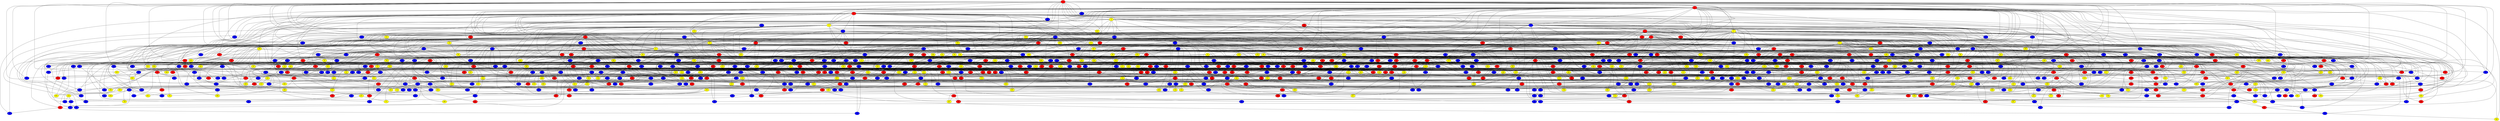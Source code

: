 graph {
0 [style = filled fillcolor = red];
1 [style = filled fillcolor = red];
2 [style = filled fillcolor = red];
3 [style = filled fillcolor = yellow];
4 [style = filled fillcolor = yellow];
5 [style = filled fillcolor = blue];
6 [style = filled fillcolor = yellow];
7 [style = filled fillcolor = red];
8 [style = filled fillcolor = red];
9 [style = filled fillcolor = red];
10 [style = filled fillcolor = yellow];
11 [style = filled fillcolor = yellow];
12 [style = filled fillcolor = yellow];
13 [style = filled fillcolor = red];
14 [style = filled fillcolor = blue];
15 [style = filled fillcolor = blue];
16 [style = filled fillcolor = yellow];
17 [style = filled fillcolor = blue];
18 [style = filled fillcolor = red];
19 [style = filled fillcolor = yellow];
20 [style = filled fillcolor = blue];
21 [style = filled fillcolor = blue];
22 [style = filled fillcolor = red];
23 [style = filled fillcolor = blue];
24 [style = filled fillcolor = red];
25 [style = filled fillcolor = red];
26 [style = filled fillcolor = yellow];
27 [style = filled fillcolor = blue];
28 [style = filled fillcolor = blue];
29 [style = filled fillcolor = blue];
30 [style = filled fillcolor = blue];
31 [style = filled fillcolor = blue];
32 [style = filled fillcolor = red];
33 [style = filled fillcolor = blue];
34 [style = filled fillcolor = blue];
35 [style = filled fillcolor = red];
36 [style = filled fillcolor = red];
37 [style = filled fillcolor = blue];
38 [style = filled fillcolor = blue];
39 [style = filled fillcolor = red];
40 [style = filled fillcolor = yellow];
41 [style = filled fillcolor = blue];
42 [style = filled fillcolor = blue];
43 [style = filled fillcolor = blue];
44 [style = filled fillcolor = blue];
45 [style = filled fillcolor = red];
46 [style = filled fillcolor = red];
47 [style = filled fillcolor = yellow];
48 [style = filled fillcolor = red];
49 [style = filled fillcolor = yellow];
50 [style = filled fillcolor = yellow];
51 [style = filled fillcolor = yellow];
52 [style = filled fillcolor = yellow];
53 [style = filled fillcolor = red];
54 [style = filled fillcolor = yellow];
55 [style = filled fillcolor = red];
56 [style = filled fillcolor = blue];
57 [style = filled fillcolor = blue];
58 [style = filled fillcolor = blue];
59 [style = filled fillcolor = yellow];
60 [style = filled fillcolor = blue];
61 [style = filled fillcolor = yellow];
62 [style = filled fillcolor = yellow];
63 [style = filled fillcolor = yellow];
64 [style = filled fillcolor = blue];
65 [style = filled fillcolor = blue];
66 [style = filled fillcolor = red];
67 [style = filled fillcolor = blue];
68 [style = filled fillcolor = blue];
69 [style = filled fillcolor = yellow];
70 [style = filled fillcolor = yellow];
71 [style = filled fillcolor = blue];
72 [style = filled fillcolor = red];
73 [style = filled fillcolor = blue];
74 [style = filled fillcolor = yellow];
75 [style = filled fillcolor = red];
76 [style = filled fillcolor = yellow];
77 [style = filled fillcolor = blue];
78 [style = filled fillcolor = red];
79 [style = filled fillcolor = blue];
80 [style = filled fillcolor = blue];
81 [style = filled fillcolor = red];
82 [style = filled fillcolor = red];
83 [style = filled fillcolor = red];
84 [style = filled fillcolor = red];
85 [style = filled fillcolor = red];
86 [style = filled fillcolor = red];
87 [style = filled fillcolor = blue];
88 [style = filled fillcolor = yellow];
89 [style = filled fillcolor = blue];
90 [style = filled fillcolor = red];
91 [style = filled fillcolor = yellow];
92 [style = filled fillcolor = red];
93 [style = filled fillcolor = blue];
94 [style = filled fillcolor = blue];
95 [style = filled fillcolor = blue];
96 [style = filled fillcolor = red];
97 [style = filled fillcolor = yellow];
98 [style = filled fillcolor = yellow];
99 [style = filled fillcolor = yellow];
100 [style = filled fillcolor = red];
101 [style = filled fillcolor = blue];
102 [style = filled fillcolor = yellow];
103 [style = filled fillcolor = blue];
104 [style = filled fillcolor = blue];
105 [style = filled fillcolor = blue];
106 [style = filled fillcolor = blue];
107 [style = filled fillcolor = blue];
108 [style = filled fillcolor = red];
109 [style = filled fillcolor = blue];
110 [style = filled fillcolor = blue];
111 [style = filled fillcolor = blue];
112 [style = filled fillcolor = red];
113 [style = filled fillcolor = red];
114 [style = filled fillcolor = red];
115 [style = filled fillcolor = blue];
116 [style = filled fillcolor = red];
117 [style = filled fillcolor = red];
118 [style = filled fillcolor = yellow];
119 [style = filled fillcolor = blue];
120 [style = filled fillcolor = blue];
121 [style = filled fillcolor = blue];
122 [style = filled fillcolor = red];
123 [style = filled fillcolor = blue];
124 [style = filled fillcolor = yellow];
125 [style = filled fillcolor = red];
126 [style = filled fillcolor = yellow];
127 [style = filled fillcolor = blue];
128 [style = filled fillcolor = blue];
129 [style = filled fillcolor = blue];
130 [style = filled fillcolor = yellow];
131 [style = filled fillcolor = red];
132 [style = filled fillcolor = blue];
133 [style = filled fillcolor = yellow];
134 [style = filled fillcolor = blue];
135 [style = filled fillcolor = blue];
136 [style = filled fillcolor = red];
137 [style = filled fillcolor = yellow];
138 [style = filled fillcolor = blue];
139 [style = filled fillcolor = red];
140 [style = filled fillcolor = yellow];
141 [style = filled fillcolor = red];
142 [style = filled fillcolor = blue];
143 [style = filled fillcolor = red];
144 [style = filled fillcolor = yellow];
145 [style = filled fillcolor = yellow];
146 [style = filled fillcolor = red];
147 [style = filled fillcolor = red];
148 [style = filled fillcolor = red];
149 [style = filled fillcolor = red];
150 [style = filled fillcolor = red];
151 [style = filled fillcolor = blue];
152 [style = filled fillcolor = blue];
153 [style = filled fillcolor = red];
154 [style = filled fillcolor = yellow];
155 [style = filled fillcolor = red];
156 [style = filled fillcolor = blue];
157 [style = filled fillcolor = blue];
158 [style = filled fillcolor = yellow];
159 [style = filled fillcolor = yellow];
160 [style = filled fillcolor = blue];
161 [style = filled fillcolor = red];
162 [style = filled fillcolor = red];
163 [style = filled fillcolor = red];
164 [style = filled fillcolor = blue];
165 [style = filled fillcolor = yellow];
166 [style = filled fillcolor = yellow];
167 [style = filled fillcolor = red];
168 [style = filled fillcolor = blue];
169 [style = filled fillcolor = blue];
170 [style = filled fillcolor = blue];
171 [style = filled fillcolor = yellow];
172 [style = filled fillcolor = yellow];
173 [style = filled fillcolor = red];
174 [style = filled fillcolor = yellow];
175 [style = filled fillcolor = yellow];
176 [style = filled fillcolor = red];
177 [style = filled fillcolor = blue];
178 [style = filled fillcolor = blue];
179 [style = filled fillcolor = red];
180 [style = filled fillcolor = blue];
181 [style = filled fillcolor = yellow];
182 [style = filled fillcolor = blue];
183 [style = filled fillcolor = blue];
184 [style = filled fillcolor = blue];
185 [style = filled fillcolor = red];
186 [style = filled fillcolor = yellow];
187 [style = filled fillcolor = red];
188 [style = filled fillcolor = blue];
189 [style = filled fillcolor = red];
190 [style = filled fillcolor = red];
191 [style = filled fillcolor = yellow];
192 [style = filled fillcolor = blue];
193 [style = filled fillcolor = red];
194 [style = filled fillcolor = blue];
195 [style = filled fillcolor = yellow];
196 [style = filled fillcolor = blue];
197 [style = filled fillcolor = yellow];
198 [style = filled fillcolor = red];
199 [style = filled fillcolor = yellow];
200 [style = filled fillcolor = red];
201 [style = filled fillcolor = blue];
202 [style = filled fillcolor = yellow];
203 [style = filled fillcolor = blue];
204 [style = filled fillcolor = blue];
205 [style = filled fillcolor = red];
206 [style = filled fillcolor = red];
207 [style = filled fillcolor = blue];
208 [style = filled fillcolor = red];
209 [style = filled fillcolor = blue];
210 [style = filled fillcolor = yellow];
211 [style = filled fillcolor = red];
212 [style = filled fillcolor = red];
213 [style = filled fillcolor = blue];
214 [style = filled fillcolor = blue];
215 [style = filled fillcolor = blue];
216 [style = filled fillcolor = red];
217 [style = filled fillcolor = blue];
218 [style = filled fillcolor = blue];
219 [style = filled fillcolor = blue];
220 [style = filled fillcolor = red];
221 [style = filled fillcolor = yellow];
222 [style = filled fillcolor = blue];
223 [style = filled fillcolor = yellow];
224 [style = filled fillcolor = red];
225 [style = filled fillcolor = blue];
226 [style = filled fillcolor = red];
227 [style = filled fillcolor = blue];
228 [style = filled fillcolor = yellow];
229 [style = filled fillcolor = blue];
230 [style = filled fillcolor = red];
231 [style = filled fillcolor = red];
232 [style = filled fillcolor = yellow];
233 [style = filled fillcolor = blue];
234 [style = filled fillcolor = yellow];
235 [style = filled fillcolor = red];
236 [style = filled fillcolor = blue];
237 [style = filled fillcolor = blue];
238 [style = filled fillcolor = yellow];
239 [style = filled fillcolor = blue];
240 [style = filled fillcolor = blue];
241 [style = filled fillcolor = yellow];
242 [style = filled fillcolor = blue];
243 [style = filled fillcolor = blue];
244 [style = filled fillcolor = red];
245 [style = filled fillcolor = blue];
246 [style = filled fillcolor = yellow];
247 [style = filled fillcolor = yellow];
248 [style = filled fillcolor = blue];
249 [style = filled fillcolor = blue];
250 [style = filled fillcolor = red];
251 [style = filled fillcolor = red];
252 [style = filled fillcolor = yellow];
253 [style = filled fillcolor = yellow];
254 [style = filled fillcolor = blue];
255 [style = filled fillcolor = red];
256 [style = filled fillcolor = red];
257 [style = filled fillcolor = blue];
258 [style = filled fillcolor = blue];
259 [style = filled fillcolor = yellow];
260 [style = filled fillcolor = red];
261 [style = filled fillcolor = red];
262 [style = filled fillcolor = yellow];
263 [style = filled fillcolor = yellow];
264 [style = filled fillcolor = red];
265 [style = filled fillcolor = yellow];
266 [style = filled fillcolor = yellow];
267 [style = filled fillcolor = red];
268 [style = filled fillcolor = red];
269 [style = filled fillcolor = blue];
270 [style = filled fillcolor = red];
271 [style = filled fillcolor = yellow];
272 [style = filled fillcolor = blue];
273 [style = filled fillcolor = yellow];
274 [style = filled fillcolor = red];
275 [style = filled fillcolor = yellow];
276 [style = filled fillcolor = red];
277 [style = filled fillcolor = red];
278 [style = filled fillcolor = red];
279 [style = filled fillcolor = red];
280 [style = filled fillcolor = red];
281 [style = filled fillcolor = yellow];
282 [style = filled fillcolor = blue];
283 [style = filled fillcolor = red];
284 [style = filled fillcolor = yellow];
285 [style = filled fillcolor = blue];
286 [style = filled fillcolor = blue];
287 [style = filled fillcolor = yellow];
288 [style = filled fillcolor = blue];
289 [style = filled fillcolor = blue];
290 [style = filled fillcolor = yellow];
291 [style = filled fillcolor = blue];
292 [style = filled fillcolor = yellow];
293 [style = filled fillcolor = blue];
294 [style = filled fillcolor = blue];
295 [style = filled fillcolor = blue];
296 [style = filled fillcolor = blue];
297 [style = filled fillcolor = yellow];
298 [style = filled fillcolor = red];
299 [style = filled fillcolor = blue];
300 [style = filled fillcolor = yellow];
301 [style = filled fillcolor = blue];
302 [style = filled fillcolor = red];
303 [style = filled fillcolor = red];
304 [style = filled fillcolor = blue];
305 [style = filled fillcolor = yellow];
306 [style = filled fillcolor = yellow];
307 [style = filled fillcolor = red];
308 [style = filled fillcolor = red];
309 [style = filled fillcolor = yellow];
310 [style = filled fillcolor = blue];
311 [style = filled fillcolor = red];
312 [style = filled fillcolor = blue];
313 [style = filled fillcolor = blue];
314 [style = filled fillcolor = blue];
315 [style = filled fillcolor = yellow];
316 [style = filled fillcolor = blue];
317 [style = filled fillcolor = red];
318 [style = filled fillcolor = blue];
319 [style = filled fillcolor = red];
320 [style = filled fillcolor = blue];
321 [style = filled fillcolor = blue];
322 [style = filled fillcolor = blue];
323 [style = filled fillcolor = blue];
324 [style = filled fillcolor = blue];
325 [style = filled fillcolor = yellow];
326 [style = filled fillcolor = red];
327 [style = filled fillcolor = yellow];
328 [style = filled fillcolor = blue];
329 [style = filled fillcolor = blue];
330 [style = filled fillcolor = blue];
331 [style = filled fillcolor = blue];
332 [style = filled fillcolor = blue];
333 [style = filled fillcolor = blue];
334 [style = filled fillcolor = yellow];
335 [style = filled fillcolor = yellow];
336 [style = filled fillcolor = blue];
337 [style = filled fillcolor = yellow];
338 [style = filled fillcolor = blue];
339 [style = filled fillcolor = red];
340 [style = filled fillcolor = blue];
341 [style = filled fillcolor = red];
342 [style = filled fillcolor = blue];
343 [style = filled fillcolor = red];
344 [style = filled fillcolor = yellow];
345 [style = filled fillcolor = blue];
346 [style = filled fillcolor = blue];
347 [style = filled fillcolor = yellow];
348 [style = filled fillcolor = red];
349 [style = filled fillcolor = yellow];
350 [style = filled fillcolor = yellow];
351 [style = filled fillcolor = blue];
352 [style = filled fillcolor = red];
353 [style = filled fillcolor = red];
354 [style = filled fillcolor = blue];
355 [style = filled fillcolor = red];
356 [style = filled fillcolor = blue];
357 [style = filled fillcolor = yellow];
358 [style = filled fillcolor = red];
359 [style = filled fillcolor = red];
360 [style = filled fillcolor = yellow];
361 [style = filled fillcolor = blue];
362 [style = filled fillcolor = blue];
363 [style = filled fillcolor = yellow];
364 [style = filled fillcolor = blue];
365 [style = filled fillcolor = red];
366 [style = filled fillcolor = red];
367 [style = filled fillcolor = yellow];
368 [style = filled fillcolor = blue];
369 [style = filled fillcolor = yellow];
370 [style = filled fillcolor = blue];
371 [style = filled fillcolor = red];
372 [style = filled fillcolor = blue];
373 [style = filled fillcolor = blue];
374 [style = filled fillcolor = yellow];
375 [style = filled fillcolor = yellow];
376 [style = filled fillcolor = yellow];
377 [style = filled fillcolor = blue];
378 [style = filled fillcolor = blue];
379 [style = filled fillcolor = red];
380 [style = filled fillcolor = blue];
381 [style = filled fillcolor = red];
382 [style = filled fillcolor = blue];
383 [style = filled fillcolor = red];
384 [style = filled fillcolor = yellow];
385 [style = filled fillcolor = yellow];
386 [style = filled fillcolor = blue];
387 [style = filled fillcolor = yellow];
388 [style = filled fillcolor = red];
389 [style = filled fillcolor = red];
390 [style = filled fillcolor = blue];
391 [style = filled fillcolor = yellow];
392 [style = filled fillcolor = blue];
393 [style = filled fillcolor = red];
394 [style = filled fillcolor = red];
395 [style = filled fillcolor = red];
396 [style = filled fillcolor = yellow];
397 [style = filled fillcolor = yellow];
398 [style = filled fillcolor = red];
399 [style = filled fillcolor = blue];
400 [style = filled fillcolor = red];
401 [style = filled fillcolor = yellow];
402 [style = filled fillcolor = yellow];
403 [style = filled fillcolor = red];
404 [style = filled fillcolor = yellow];
405 [style = filled fillcolor = red];
406 [style = filled fillcolor = blue];
407 [style = filled fillcolor = red];
408 [style = filled fillcolor = blue];
409 [style = filled fillcolor = blue];
410 [style = filled fillcolor = yellow];
411 [style = filled fillcolor = blue];
412 [style = filled fillcolor = blue];
413 [style = filled fillcolor = red];
414 [style = filled fillcolor = yellow];
415 [style = filled fillcolor = blue];
416 [style = filled fillcolor = yellow];
417 [style = filled fillcolor = blue];
418 [style = filled fillcolor = blue];
419 [style = filled fillcolor = red];
420 [style = filled fillcolor = blue];
421 [style = filled fillcolor = blue];
422 [style = filled fillcolor = blue];
423 [style = filled fillcolor = blue];
424 [style = filled fillcolor = blue];
425 [style = filled fillcolor = blue];
426 [style = filled fillcolor = blue];
427 [style = filled fillcolor = blue];
428 [style = filled fillcolor = blue];
429 [style = filled fillcolor = blue];
430 [style = filled fillcolor = red];
431 [style = filled fillcolor = red];
432 [style = filled fillcolor = blue];
433 [style = filled fillcolor = yellow];
434 [style = filled fillcolor = blue];
435 [style = filled fillcolor = red];
436 [style = filled fillcolor = yellow];
437 [style = filled fillcolor = yellow];
438 [style = filled fillcolor = red];
439 [style = filled fillcolor = blue];
440 [style = filled fillcolor = red];
441 [style = filled fillcolor = yellow];
442 [style = filled fillcolor = yellow];
443 [style = filled fillcolor = blue];
444 [style = filled fillcolor = blue];
445 [style = filled fillcolor = yellow];
446 [style = filled fillcolor = blue];
447 [style = filled fillcolor = yellow];
448 [style = filled fillcolor = blue];
449 [style = filled fillcolor = blue];
450 [style = filled fillcolor = blue];
451 [style = filled fillcolor = red];
452 [style = filled fillcolor = red];
453 [style = filled fillcolor = yellow];
454 [style = filled fillcolor = blue];
455 [style = filled fillcolor = yellow];
456 [style = filled fillcolor = red];
457 [style = filled fillcolor = red];
458 [style = filled fillcolor = red];
459 [style = filled fillcolor = yellow];
460 [style = filled fillcolor = yellow];
461 [style = filled fillcolor = red];
462 [style = filled fillcolor = blue];
463 [style = filled fillcolor = blue];
464 [style = filled fillcolor = red];
465 [style = filled fillcolor = yellow];
466 [style = filled fillcolor = blue];
467 [style = filled fillcolor = yellow];
468 [style = filled fillcolor = blue];
469 [style = filled fillcolor = blue];
470 [style = filled fillcolor = blue];
471 [style = filled fillcolor = blue];
472 [style = filled fillcolor = blue];
473 [style = filled fillcolor = blue];
474 [style = filled fillcolor = blue];
475 [style = filled fillcolor = red];
476 [style = filled fillcolor = yellow];
477 [style = filled fillcolor = yellow];
478 [style = filled fillcolor = red];
479 [style = filled fillcolor = red];
480 [style = filled fillcolor = yellow];
481 [style = filled fillcolor = blue];
482 [style = filled fillcolor = red];
483 [style = filled fillcolor = blue];
484 [style = filled fillcolor = blue];
485 [style = filled fillcolor = blue];
486 [style = filled fillcolor = red];
487 [style = filled fillcolor = blue];
488 [style = filled fillcolor = red];
489 [style = filled fillcolor = yellow];
490 [style = filled fillcolor = blue];
491 [style = filled fillcolor = red];
492 [style = filled fillcolor = blue];
493 [style = filled fillcolor = red];
494 [style = filled fillcolor = blue];
495 [style = filled fillcolor = red];
496 [style = filled fillcolor = blue];
497 [style = filled fillcolor = red];
498 [style = filled fillcolor = blue];
499 [style = filled fillcolor = yellow];
500 [style = filled fillcolor = red];
501 [style = filled fillcolor = blue];
502 [style = filled fillcolor = red];
503 [style = filled fillcolor = yellow];
504 [style = filled fillcolor = blue];
505 [style = filled fillcolor = yellow];
506 [style = filled fillcolor = blue];
507 [style = filled fillcolor = blue];
508 [style = filled fillcolor = blue];
509 [style = filled fillcolor = blue];
510 [style = filled fillcolor = yellow];
511 [style = filled fillcolor = blue];
512 [style = filled fillcolor = yellow];
513 [style = filled fillcolor = blue];
514 [style = filled fillcolor = yellow];
515 [style = filled fillcolor = blue];
516 [style = filled fillcolor = blue];
517 [style = filled fillcolor = blue];
518 [style = filled fillcolor = blue];
519 [style = filled fillcolor = blue];
520 [style = filled fillcolor = blue];
521 [style = filled fillcolor = yellow];
522 [style = filled fillcolor = yellow];
523 [style = filled fillcolor = blue];
524 [style = filled fillcolor = blue];
525 [style = filled fillcolor = yellow];
526 [style = filled fillcolor = blue];
527 [style = filled fillcolor = blue];
528 [style = filled fillcolor = yellow];
529 [style = filled fillcolor = blue];
530 [style = filled fillcolor = blue];
531 [style = filled fillcolor = blue];
532 [style = filled fillcolor = blue];
533 [style = filled fillcolor = red];
534 [style = filled fillcolor = blue];
535 [style = filled fillcolor = blue];
536 [style = filled fillcolor = yellow];
537 [style = filled fillcolor = yellow];
538 [style = filled fillcolor = red];
539 [style = filled fillcolor = blue];
540 [style = filled fillcolor = yellow];
541 [style = filled fillcolor = blue];
542 [style = filled fillcolor = blue];
543 [style = filled fillcolor = red];
544 [style = filled fillcolor = blue];
545 [style = filled fillcolor = yellow];
546 [style = filled fillcolor = blue];
547 [style = filled fillcolor = yellow];
548 [style = filled fillcolor = red];
549 [style = filled fillcolor = yellow];
550 [style = filled fillcolor = yellow];
551 [style = filled fillcolor = yellow];
552 [style = filled fillcolor = yellow];
553 [style = filled fillcolor = blue];
554 [style = filled fillcolor = blue];
555 [style = filled fillcolor = blue];
556 [style = filled fillcolor = yellow];
557 [style = filled fillcolor = yellow];
558 [style = filled fillcolor = blue];
559 [style = filled fillcolor = blue];
560 [style = filled fillcolor = yellow];
561 [style = filled fillcolor = red];
562 [style = filled fillcolor = blue];
563 [style = filled fillcolor = blue];
564 [style = filled fillcolor = blue];
565 [style = filled fillcolor = blue];
566 [style = filled fillcolor = yellow];
567 [style = filled fillcolor = yellow];
568 [style = filled fillcolor = blue];
569 [style = filled fillcolor = yellow];
570 [style = filled fillcolor = red];
571 [style = filled fillcolor = red];
572 [style = filled fillcolor = yellow];
573 [style = filled fillcolor = yellow];
574 [style = filled fillcolor = blue];
575 [style = filled fillcolor = red];
576 [style = filled fillcolor = yellow];
577 [style = filled fillcolor = blue];
578 [style = filled fillcolor = blue];
579 [style = filled fillcolor = red];
580 [style = filled fillcolor = red];
581 [style = filled fillcolor = yellow];
582 [style = filled fillcolor = yellow];
583 [style = filled fillcolor = red];
584 [style = filled fillcolor = red];
585 [style = filled fillcolor = blue];
586 [style = filled fillcolor = yellow];
587 [style = filled fillcolor = blue];
588 [style = filled fillcolor = yellow];
589 [style = filled fillcolor = yellow];
590 [style = filled fillcolor = blue];
591 [style = filled fillcolor = blue];
592 [style = filled fillcolor = blue];
593 [style = filled fillcolor = blue];
594 [style = filled fillcolor = red];
595 [style = filled fillcolor = blue];
596 [style = filled fillcolor = red];
597 [style = filled fillcolor = blue];
598 [style = filled fillcolor = blue];
599 [style = filled fillcolor = red];
600 [style = filled fillcolor = blue];
601 [style = filled fillcolor = blue];
602 [style = filled fillcolor = yellow];
603 [style = filled fillcolor = blue];
604 [style = filled fillcolor = red];
605 [style = filled fillcolor = blue];
606 [style = filled fillcolor = yellow];
607 [style = filled fillcolor = blue];
608 [style = filled fillcolor = blue];
609 [style = filled fillcolor = blue];
610 [style = filled fillcolor = yellow];
611 [style = filled fillcolor = yellow];
612 [style = filled fillcolor = blue];
613 [style = filled fillcolor = yellow];
614 [style = filled fillcolor = blue];
615 [style = filled fillcolor = blue];
616 [style = filled fillcolor = red];
617 [style = filled fillcolor = blue];
618 [style = filled fillcolor = blue];
619 [style = filled fillcolor = blue];
620 [style = filled fillcolor = blue];
621 [style = filled fillcolor = blue];
622 [style = filled fillcolor = blue];
623 [style = filled fillcolor = red];
624 [style = filled fillcolor = yellow];
625 [style = filled fillcolor = blue];
626 [style = filled fillcolor = yellow];
627 [style = filled fillcolor = blue];
628 [style = filled fillcolor = red];
629 [style = filled fillcolor = red];
630 [style = filled fillcolor = blue];
631 [style = filled fillcolor = yellow];
632 [style = filled fillcolor = red];
633 [style = filled fillcolor = red];
634 [style = filled fillcolor = red];
635 [style = filled fillcolor = blue];
636 [style = filled fillcolor = blue];
637 [style = filled fillcolor = blue];
638 [style = filled fillcolor = red];
639 [style = filled fillcolor = blue];
640 [style = filled fillcolor = red];
641 [style = filled fillcolor = blue];
642 [style = filled fillcolor = blue];
643 [style = filled fillcolor = red];
644 [style = filled fillcolor = yellow];
645 [style = filled fillcolor = blue];
646 [style = filled fillcolor = yellow];
647 [style = filled fillcolor = yellow];
648 [style = filled fillcolor = blue];
649 [style = filled fillcolor = yellow];
650 [style = filled fillcolor = blue];
651 [style = filled fillcolor = blue];
652 [style = filled fillcolor = blue];
653 [style = filled fillcolor = red];
654 [style = filled fillcolor = blue];
655 [style = filled fillcolor = blue];
656 [style = filled fillcolor = blue];
657 [style = filled fillcolor = yellow];
658 [style = filled fillcolor = red];
659 [style = filled fillcolor = blue];
660 [style = filled fillcolor = yellow];
661 [style = filled fillcolor = blue];
662 [style = filled fillcolor = blue];
663 [style = filled fillcolor = red];
664 [style = filled fillcolor = yellow];
665 [style = filled fillcolor = red];
666 [style = filled fillcolor = yellow];
667 [style = filled fillcolor = blue];
668 [style = filled fillcolor = red];
669 [style = filled fillcolor = yellow];
670 [style = filled fillcolor = blue];
671 [style = filled fillcolor = yellow];
672 [style = filled fillcolor = red];
673 [style = filled fillcolor = red];
674 [style = filled fillcolor = blue];
675 [style = filled fillcolor = yellow];
676 [style = filled fillcolor = red];
677 [style = filled fillcolor = blue];
678 [style = filled fillcolor = yellow];
679 [style = filled fillcolor = red];
680 [style = filled fillcolor = blue];
681 [style = filled fillcolor = red];
682 [style = filled fillcolor = blue];
683 [style = filled fillcolor = yellow];
684 [style = filled fillcolor = red];
685 [style = filled fillcolor = red];
686 [style = filled fillcolor = yellow];
687 [style = filled fillcolor = blue];
688 [style = filled fillcolor = yellow];
689 [style = filled fillcolor = red];
690 [style = filled fillcolor = blue];
691 [style = filled fillcolor = blue];
692 [style = filled fillcolor = yellow];
693 [style = filled fillcolor = blue];
694 [style = filled fillcolor = red];
695 [style = filled fillcolor = yellow];
696 [style = filled fillcolor = blue];
697 [style = filled fillcolor = red];
698 [style = filled fillcolor = blue];
699 [style = filled fillcolor = blue];
700 [style = filled fillcolor = yellow];
701 [style = filled fillcolor = red];
702 [style = filled fillcolor = blue];
703 [style = filled fillcolor = blue];
704 [style = filled fillcolor = blue];
705 [style = filled fillcolor = blue];
706 [style = filled fillcolor = yellow];
707 [style = filled fillcolor = blue];
708 [style = filled fillcolor = yellow];
709 [style = filled fillcolor = blue];
710 [style = filled fillcolor = yellow];
711 [style = filled fillcolor = blue];
712 [style = filled fillcolor = blue];
713 [style = filled fillcolor = red];
714 [style = filled fillcolor = yellow];
715 [style = filled fillcolor = blue];
716 [style = filled fillcolor = red];
717 [style = filled fillcolor = yellow];
718 [style = filled fillcolor = red];
719 [style = filled fillcolor = red];
720 [style = filled fillcolor = yellow];
721 [style = filled fillcolor = red];
722 [style = filled fillcolor = blue];
723 [style = filled fillcolor = red];
724 [style = filled fillcolor = yellow];
725 [style = filled fillcolor = blue];
726 [style = filled fillcolor = red];
727 [style = filled fillcolor = red];
728 [style = filled fillcolor = red];
729 [style = filled fillcolor = yellow];
730 [style = filled fillcolor = yellow];
731 [style = filled fillcolor = red];
732 [style = filled fillcolor = blue];
733 [style = filled fillcolor = blue];
734 [style = filled fillcolor = blue];
735 [style = filled fillcolor = blue];
736 [style = filled fillcolor = yellow];
737 [style = filled fillcolor = red];
738 [style = filled fillcolor = yellow];
739 [style = filled fillcolor = yellow];
740 [style = filled fillcolor = blue];
741 [style = filled fillcolor = blue];
742 [style = filled fillcolor = red];
743 [style = filled fillcolor = red];
744 [style = filled fillcolor = blue];
745 [style = filled fillcolor = yellow];
746 [style = filled fillcolor = red];
747 [style = filled fillcolor = red];
748 [style = filled fillcolor = yellow];
749 [style = filled fillcolor = red];
750 [style = filled fillcolor = blue];
751 [style = filled fillcolor = red];
752 [style = filled fillcolor = blue];
753 [style = filled fillcolor = yellow];
754 [style = filled fillcolor = blue];
755 [style = filled fillcolor = red];
756 [style = filled fillcolor = blue];
757 [style = filled fillcolor = yellow];
758 [style = filled fillcolor = red];
759 [style = filled fillcolor = blue];
760 [style = filled fillcolor = red];
761 [style = filled fillcolor = red];
762 [style = filled fillcolor = blue];
763 [style = filled fillcolor = yellow];
764 [style = filled fillcolor = blue];
765 [style = filled fillcolor = blue];
766 [style = filled fillcolor = red];
767 [style = filled fillcolor = blue];
768 [style = filled fillcolor = yellow];
769 [style = filled fillcolor = blue];
770 [style = filled fillcolor = blue];
771 [style = filled fillcolor = yellow];
772 [style = filled fillcolor = blue];
773 [style = filled fillcolor = blue];
774 [style = filled fillcolor = blue];
775 [style = filled fillcolor = blue];
776 [style = filled fillcolor = blue];
777 [style = filled fillcolor = yellow];
778 [style = filled fillcolor = yellow];
779 [style = filled fillcolor = blue];
780 [style = filled fillcolor = blue];
781 [style = filled fillcolor = blue];
782 [style = filled fillcolor = red];
783 [style = filled fillcolor = blue];
784 [style = filled fillcolor = blue];
785 [style = filled fillcolor = yellow];
786 [style = filled fillcolor = blue];
787 [style = filled fillcolor = blue];
788 [style = filled fillcolor = yellow];
789 [style = filled fillcolor = red];
790 [style = filled fillcolor = blue];
791 [style = filled fillcolor = yellow];
792 [style = filled fillcolor = red];
793 [style = filled fillcolor = blue];
794 [style = filled fillcolor = yellow];
795 [style = filled fillcolor = blue];
796 [style = filled fillcolor = blue];
797 [style = filled fillcolor = blue];
798 [style = filled fillcolor = red];
799 [style = filled fillcolor = blue];
800 [style = filled fillcolor = red];
801 [style = filled fillcolor = yellow];
802 [style = filled fillcolor = blue];
803 [style = filled fillcolor = blue];
804 [style = filled fillcolor = yellow];
805 [style = filled fillcolor = blue];
806 [style = filled fillcolor = red];
807 [style = filled fillcolor = yellow];
808 [style = filled fillcolor = yellow];
809 [style = filled fillcolor = yellow];
810 [style = filled fillcolor = yellow];
811 [style = filled fillcolor = yellow];
812 [style = filled fillcolor = blue];
813 [style = filled fillcolor = red];
814 [style = filled fillcolor = blue];
815 [style = filled fillcolor = yellow];
816 [style = filled fillcolor = red];
817 [style = filled fillcolor = blue];
818 [style = filled fillcolor = red];
819 [style = filled fillcolor = yellow];
820 [style = filled fillcolor = yellow];
821 [style = filled fillcolor = red];
822 [style = filled fillcolor = red];
823 [style = filled fillcolor = blue];
824 [style = filled fillcolor = red];
825 [style = filled fillcolor = yellow];
826 [style = filled fillcolor = yellow];
827 [style = filled fillcolor = red];
828 [style = filled fillcolor = yellow];
829 [style = filled fillcolor = yellow];
830 [style = filled fillcolor = red];
831 [style = filled fillcolor = red];
832 [style = filled fillcolor = red];
833 [style = filled fillcolor = blue];
834 [style = filled fillcolor = red];
835 [style = filled fillcolor = blue];
836 [style = filled fillcolor = blue];
837 [style = filled fillcolor = blue];
838 [style = filled fillcolor = blue];
839 [style = filled fillcolor = yellow];
840 [style = filled fillcolor = red];
841 [style = filled fillcolor = yellow];
842 [style = filled fillcolor = yellow];
843 [style = filled fillcolor = yellow];
844 [style = filled fillcolor = red];
845 [style = filled fillcolor = blue];
846 [style = filled fillcolor = yellow];
847 [style = filled fillcolor = red];
0 -- 7;
0 -- 8;
0 -- 11;
0 -- 13;
0 -- 18;
0 -- 19;
0 -- 20;
0 -- 21;
0 -- 30;
0 -- 34;
0 -- 47;
0 -- 71;
0 -- 102;
0 -- 121;
0 -- 164;
0 -- 166;
0 -- 168;
0 -- 173;
0 -- 201;
0 -- 216;
0 -- 231;
0 -- 237;
0 -- 239;
0 -- 268;
0 -- 276;
0 -- 285;
0 -- 308;
0 -- 314;
0 -- 336;
0 -- 341;
0 -- 342;
0 -- 458;
0 -- 4;
0 -- 3;
0 -- 2;
0 -- 1;
0 -- 480;
0 -- 492;
0 -- 498;
0 -- 519;
0 -- 675;
0 -- 680;
1 -- 2;
1 -- 3;
1 -- 4;
1 -- 5;
1 -- 6;
1 -- 7;
1 -- 11;
1 -- 12;
1 -- 13;
1 -- 15;
1 -- 17;
1 -- 22;
1 -- 23;
1 -- 24;
1 -- 27;
1 -- 28;
1 -- 30;
1 -- 36;
1 -- 66;
1 -- 68;
1 -- 82;
1 -- 98;
1 -- 103;
1 -- 105;
1 -- 119;
1 -- 127;
1 -- 128;
1 -- 137;
1 -- 144;
1 -- 147;
1 -- 156;
1 -- 187;
1 -- 190;
1 -- 206;
1 -- 221;
1 -- 247;
1 -- 254;
1 -- 256;
1 -- 272;
1 -- 273;
1 -- 285;
1 -- 289;
1 -- 300;
1 -- 311;
1 -- 320;
1 -- 331;
1 -- 342;
1 -- 364;
1 -- 413;
1 -- 440;
1 -- 457;
1 -- 466;
1 -- 522;
1 -- 556;
1 -- 603;
1 -- 746;
1 -- 826;
1 -- 846;
2 -- 3;
2 -- 4;
2 -- 5;
2 -- 8;
2 -- 9;
2 -- 10;
2 -- 12;
2 -- 14;
2 -- 15;
2 -- 25;
2 -- 26;
2 -- 35;
2 -- 37;
2 -- 48;
2 -- 54;
2 -- 70;
2 -- 71;
2 -- 73;
2 -- 82;
2 -- 90;
2 -- 99;
2 -- 109;
2 -- 134;
2 -- 149;
2 -- 150;
2 -- 173;
2 -- 189;
2 -- 190;
2 -- 200;
2 -- 226;
2 -- 266;
2 -- 290;
2 -- 299;
2 -- 356;
2 -- 403;
2 -- 428;
2 -- 431;
2 -- 471;
2 -- 492;
2 -- 501;
2 -- 553;
2 -- 578;
2 -- 588;
2 -- 616;
2 -- 664;
2 -- 709;
2 -- 810;
3 -- 6;
3 -- 9;
3 -- 11;
3 -- 14;
3 -- 21;
3 -- 28;
3 -- 31;
3 -- 37;
3 -- 38;
3 -- 39;
3 -- 46;
3 -- 51;
3 -- 83;
3 -- 89;
3 -- 93;
3 -- 111;
3 -- 125;
3 -- 140;
3 -- 145;
3 -- 169;
3 -- 182;
3 -- 190;
3 -- 191;
3 -- 192;
3 -- 215;
3 -- 221;
3 -- 262;
3 -- 264;
3 -- 275;
3 -- 294;
3 -- 328;
3 -- 368;
3 -- 391;
3 -- 414;
3 -- 442;
3 -- 456;
3 -- 522;
3 -- 531;
3 -- 592;
3 -- 600;
3 -- 606;
3 -- 624;
3 -- 628;
3 -- 702;
3 -- 760;
4 -- 5;
4 -- 21;
4 -- 29;
4 -- 54;
4 -- 58;
4 -- 62;
4 -- 63;
4 -- 68;
4 -- 78;
4 -- 114;
4 -- 115;
4 -- 136;
4 -- 148;
4 -- 153;
4 -- 188;
4 -- 197;
4 -- 206;
4 -- 232;
4 -- 250;
4 -- 277;
4 -- 383;
4 -- 425;
4 -- 442;
4 -- 463;
4 -- 472;
4 -- 475;
4 -- 489;
4 -- 511;
4 -- 579;
4 -- 708;
5 -- 6;
5 -- 7;
5 -- 22;
5 -- 32;
5 -- 38;
5 -- 44;
5 -- 53;
5 -- 60;
5 -- 74;
5 -- 85;
5 -- 86;
5 -- 113;
5 -- 144;
5 -- 184;
5 -- 238;
5 -- 262;
5 -- 289;
5 -- 291;
5 -- 318;
5 -- 328;
5 -- 354;
5 -- 378;
5 -- 557;
5 -- 579;
5 -- 695;
5 -- 776;
6 -- 8;
6 -- 16;
6 -- 19;
6 -- 24;
6 -- 40;
6 -- 46;
6 -- 54;
6 -- 60;
6 -- 64;
6 -- 69;
6 -- 75;
6 -- 76;
6 -- 87;
6 -- 90;
6 -- 115;
6 -- 119;
6 -- 122;
6 -- 125;
6 -- 214;
6 -- 243;
6 -- 250;
6 -- 265;
6 -- 281;
6 -- 316;
6 -- 355;
6 -- 408;
6 -- 426;
6 -- 536;
6 -- 544;
6 -- 560;
6 -- 612;
6 -- 643;
6 -- 661;
6 -- 662;
6 -- 670;
6 -- 678;
6 -- 688;
6 -- 708;
6 -- 711;
6 -- 743;
6 -- 761;
6 -- 822;
6 -- 835;
7 -- 9;
7 -- 10;
7 -- 13;
7 -- 17;
7 -- 32;
7 -- 34;
7 -- 44;
7 -- 65;
7 -- 98;
7 -- 102;
7 -- 106;
7 -- 109;
7 -- 116;
7 -- 119;
7 -- 175;
7 -- 192;
7 -- 204;
7 -- 233;
7 -- 246;
7 -- 255;
7 -- 292;
7 -- 295;
7 -- 297;
7 -- 468;
7 -- 494;
7 -- 497;
7 -- 524;
7 -- 569;
7 -- 578;
7 -- 725;
7 -- 824;
7 -- 842;
8 -- 10;
8 -- 12;
8 -- 19;
8 -- 33;
8 -- 35;
8 -- 40;
8 -- 41;
8 -- 43;
8 -- 50;
8 -- 72;
8 -- 93;
8 -- 107;
8 -- 112;
8 -- 121;
8 -- 127;
8 -- 129;
8 -- 132;
8 -- 139;
8 -- 157;
8 -- 161;
8 -- 167;
8 -- 179;
8 -- 189;
8 -- 194;
8 -- 216;
8 -- 228;
8 -- 231;
8 -- 237;
8 -- 245;
8 -- 255;
8 -- 259;
8 -- 261;
8 -- 282;
8 -- 307;
8 -- 312;
8 -- 349;
8 -- 366;
8 -- 415;
8 -- 538;
8 -- 655;
8 -- 693;
8 -- 716;
8 -- 753;
8 -- 762;
8 -- 785;
8 -- 793;
8 -- 797;
8 -- 845;
9 -- 18;
9 -- 23;
9 -- 45;
9 -- 83;
9 -- 88;
9 -- 101;
9 -- 131;
9 -- 159;
9 -- 185;
9 -- 204;
9 -- 242;
9 -- 252;
9 -- 327;
9 -- 364;
9 -- 433;
9 -- 457;
9 -- 496;
9 -- 514;
9 -- 524;
9 -- 546;
9 -- 769;
10 -- 18;
10 -- 20;
10 -- 27;
10 -- 87;
10 -- 155;
10 -- 242;
10 -- 265;
10 -- 325;
10 -- 329;
10 -- 361;
10 -- 411;
10 -- 441;
10 -- 491;
10 -- 526;
10 -- 726;
10 -- 748;
10 -- 798;
11 -- 26;
11 -- 72;
11 -- 146;
11 -- 172;
11 -- 179;
11 -- 217;
11 -- 246;
11 -- 256;
11 -- 298;
11 -- 398;
11 -- 461;
11 -- 516;
11 -- 548;
11 -- 653;
12 -- 33;
12 -- 35;
12 -- 43;
12 -- 49;
12 -- 51;
12 -- 69;
12 -- 77;
12 -- 79;
12 -- 86;
12 -- 127;
12 -- 160;
12 -- 219;
12 -- 284;
12 -- 327;
12 -- 338;
12 -- 363;
12 -- 402;
12 -- 479;
12 -- 536;
12 -- 552;
12 -- 586;
12 -- 607;
12 -- 613;
12 -- 678;
12 -- 764;
12 -- 826;
12 -- 837;
13 -- 16;
13 -- 23;
13 -- 25;
13 -- 31;
13 -- 49;
13 -- 56;
13 -- 64;
13 -- 100;
13 -- 113;
13 -- 140;
13 -- 150;
13 -- 171;
13 -- 176;
13 -- 202;
13 -- 245;
13 -- 247;
13 -- 260;
13 -- 305;
13 -- 315;
13 -- 321;
13 -- 435;
13 -- 459;
13 -- 468;
13 -- 485;
13 -- 490;
13 -- 513;
13 -- 521;
13 -- 562;
13 -- 687;
13 -- 733;
13 -- 784;
13 -- 795;
13 -- 797;
14 -- 15;
14 -- 25;
14 -- 37;
14 -- 66;
14 -- 75;
14 -- 77;
14 -- 101;
14 -- 115;
14 -- 130;
14 -- 132;
14 -- 199;
14 -- 221;
14 -- 227;
14 -- 270;
14 -- 293;
14 -- 294;
14 -- 315;
14 -- 348;
14 -- 389;
14 -- 419;
14 -- 440;
14 -- 500;
14 -- 591;
14 -- 642;
14 -- 644;
14 -- 671;
14 -- 759;
14 -- 830;
15 -- 16;
15 -- 26;
15 -- 47;
15 -- 52;
15 -- 53;
15 -- 59;
15 -- 66;
15 -- 89;
15 -- 91;
15 -- 104;
15 -- 108;
15 -- 202;
15 -- 271;
15 -- 302;
15 -- 312;
15 -- 436;
15 -- 487;
15 -- 554;
15 -- 566;
15 -- 643;
16 -- 30;
16 -- 34;
16 -- 36;
16 -- 67;
16 -- 106;
16 -- 214;
16 -- 222;
16 -- 744;
16 -- 783;
17 -- 29;
17 -- 31;
17 -- 41;
17 -- 48;
17 -- 49;
17 -- 53;
17 -- 76;
17 -- 123;
17 -- 196;
17 -- 203;
17 -- 216;
17 -- 303;
17 -- 309;
17 -- 358;
17 -- 426;
17 -- 464;
17 -- 500;
17 -- 508;
17 -- 696;
17 -- 818;
18 -- 44;
18 -- 97;
18 -- 129;
18 -- 166;
18 -- 239;
18 -- 248;
18 -- 293;
18 -- 448;
18 -- 797;
18 -- 812;
19 -- 24;
19 -- 42;
19 -- 80;
19 -- 116;
19 -- 138;
19 -- 207;
19 -- 210;
19 -- 281;
19 -- 456;
19 -- 462;
19 -- 487;
19 -- 606;
19 -- 655;
19 -- 672;
19 -- 727;
19 -- 789;
20 -- 38;
20 -- 43;
20 -- 76;
20 -- 99;
20 -- 101;
20 -- 103;
20 -- 111;
20 -- 152;
20 -- 208;
20 -- 220;
20 -- 234;
20 -- 257;
20 -- 331;
20 -- 356;
20 -- 384;
20 -- 386;
20 -- 397;
20 -- 508;
20 -- 623;
20 -- 653;
20 -- 676;
20 -- 688;
20 -- 697;
21 -- 28;
21 -- 29;
21 -- 42;
21 -- 55;
21 -- 58;
21 -- 59;
21 -- 92;
21 -- 134;
21 -- 161;
21 -- 344;
21 -- 385;
21 -- 477;
21 -- 506;
21 -- 742;
22 -- 27;
22 -- 52;
22 -- 56;
22 -- 110;
22 -- 160;
22 -- 165;
22 -- 236;
22 -- 244;
22 -- 249;
22 -- 251;
22 -- 372;
22 -- 420;
22 -- 423;
22 -- 572;
22 -- 652;
22 -- 698;
22 -- 771;
22 -- 838;
23 -- 165;
23 -- 395;
23 -- 421;
24 -- 39;
24 -- 80;
24 -- 107;
24 -- 143;
24 -- 258;
24 -- 354;
24 -- 418;
24 -- 675;
26 -- 219;
26 -- 234;
26 -- 833;
26 -- 834;
27 -- 47;
27 -- 100;
27 -- 104;
27 -- 145;
27 -- 151;
27 -- 152;
27 -- 404;
27 -- 490;
27 -- 524;
27 -- 635;
27 -- 689;
27 -- 764;
28 -- 39;
28 -- 90;
28 -- 174;
28 -- 203;
28 -- 272;
28 -- 292;
28 -- 455;
28 -- 501;
28 -- 505;
28 -- 664;
28 -- 685;
29 -- 40;
29 -- 51;
29 -- 52;
29 -- 68;
29 -- 149;
29 -- 159;
29 -- 203;
29 -- 232;
29 -- 345;
29 -- 389;
29 -- 466;
29 -- 574;
30 -- 36;
30 -- 41;
30 -- 45;
30 -- 46;
30 -- 211;
30 -- 229;
30 -- 241;
30 -- 255;
30 -- 269;
30 -- 387;
30 -- 558;
30 -- 586;
30 -- 699;
30 -- 723;
30 -- 724;
30 -- 738;
30 -- 815;
31 -- 57;
31 -- 70;
31 -- 209;
31 -- 215;
32 -- 33;
32 -- 55;
32 -- 320;
32 -- 321;
32 -- 345;
32 -- 388;
32 -- 474;
32 -- 551;
33 -- 67;
33 -- 278;
33 -- 387;
33 -- 417;
34 -- 82;
34 -- 121;
34 -- 347;
34 -- 398;
34 -- 547;
35 -- 59;
35 -- 60;
35 -- 65;
35 -- 105;
35 -- 172;
35 -- 381;
35 -- 485;
35 -- 559;
35 -- 570;
35 -- 660;
35 -- 779;
35 -- 802;
36 -- 48;
36 -- 50;
36 -- 79;
36 -- 120;
36 -- 215;
36 -- 243;
36 -- 316;
36 -- 335;
36 -- 358;
36 -- 445;
36 -- 471;
36 -- 596;
36 -- 800;
36 -- 833;
36 -- 846;
37 -- 254;
37 -- 428;
37 -- 709;
38 -- 126;
38 -- 231;
38 -- 308;
38 -- 389;
38 -- 541;
38 -- 558;
38 -- 787;
39 -- 242;
39 -- 385;
39 -- 533;
39 -- 587;
39 -- 677;
39 -- 777;
40 -- 79;
40 -- 406;
40 -- 523;
40 -- 702;
40 -- 718;
41 -- 333;
41 -- 479;
41 -- 594;
42 -- 74;
42 -- 96;
42 -- 187;
42 -- 333;
43 -- 265;
43 -- 427;
43 -- 474;
43 -- 647;
43 -- 787;
44 -- 140;
44 -- 303;
44 -- 562;
44 -- 603;
44 -- 610;
44 -- 713;
44 -- 783;
45 -- 62;
45 -- 97;
45 -- 117;
45 -- 160;
45 -- 199;
45 -- 392;
45 -- 513;
45 -- 516;
45 -- 554;
45 -- 629;
45 -- 648;
45 -- 796;
46 -- 50;
46 -- 81;
46 -- 258;
46 -- 343;
46 -- 353;
46 -- 582;
46 -- 611;
46 -- 658;
46 -- 704;
46 -- 757;
47 -- 80;
47 -- 95;
47 -- 110;
47 -- 147;
47 -- 178;
47 -- 200;
47 -- 252;
47 -- 257;
47 -- 278;
47 -- 363;
47 -- 393;
47 -- 417;
47 -- 436;
47 -- 461;
47 -- 481;
47 -- 641;
47 -- 742;
48 -- 70;
48 -- 102;
48 -- 103;
48 -- 133;
48 -- 184;
48 -- 186;
48 -- 575;
48 -- 657;
48 -- 685;
48 -- 707;
48 -- 775;
48 -- 804;
49 -- 57;
49 -- 61;
49 -- 78;
49 -- 112;
49 -- 145;
49 -- 159;
49 -- 193;
49 -- 207;
49 -- 227;
49 -- 283;
49 -- 293;
49 -- 298;
49 -- 405;
49 -- 423;
49 -- 456;
49 -- 458;
49 -- 460;
49 -- 629;
49 -- 645;
49 -- 653;
49 -- 679;
49 -- 699;
49 -- 746;
49 -- 768;
49 -- 829;
49 -- 842;
50 -- 339;
50 -- 344;
50 -- 361;
50 -- 501;
50 -- 519;
50 -- 668;
51 -- 84;
51 -- 85;
51 -- 155;
51 -- 380;
51 -- 402;
51 -- 437;
51 -- 445;
51 -- 494;
51 -- 511;
51 -- 549;
51 -- 785;
52 -- 63;
52 -- 83;
52 -- 96;
52 -- 150;
52 -- 212;
52 -- 402;
53 -- 72;
53 -- 75;
53 -- 77;
53 -- 132;
53 -- 149;
53 -- 322;
53 -- 388;
53 -- 397;
53 -- 478;
54 -- 58;
54 -- 99;
54 -- 123;
54 -- 213;
55 -- 61;
56 -- 88;
56 -- 89;
56 -- 96;
56 -- 130;
56 -- 178;
56 -- 194;
56 -- 195;
56 -- 263;
56 -- 359;
56 -- 601;
56 -- 794;
57 -- 81;
57 -- 85;
57 -- 128;
57 -- 185;
57 -- 451;
57 -- 646;
57 -- 713;
57 -- 808;
58 -- 63;
58 -- 95;
58 -- 133;
58 -- 153;
58 -- 197;
58 -- 248;
58 -- 446;
58 -- 632;
58 -- 703;
58 -- 714;
59 -- 202;
59 -- 330;
59 -- 350;
59 -- 370;
59 -- 444;
59 -- 453;
59 -- 498;
59 -- 598;
59 -- 679;
59 -- 695;
60 -- 71;
60 -- 368;
60 -- 373;
60 -- 377;
60 -- 488;
60 -- 828;
61 -- 116;
61 -- 124;
61 -- 174;
61 -- 179;
61 -- 192;
61 -- 261;
61 -- 276;
61 -- 387;
61 -- 461;
61 -- 684;
61 -- 792;
61 -- 817;
62 -- 463;
62 -- 605;
63 -- 65;
63 -- 111;
63 -- 171;
63 -- 222;
63 -- 421;
63 -- 473;
63 -- 535;
63 -- 692;
63 -- 767;
64 -- 659;
65 -- 73;
65 -- 141;
65 -- 162;
65 -- 163;
65 -- 176;
65 -- 184;
65 -- 197;
65 -- 224;
65 -- 347;
65 -- 374;
65 -- 424;
65 -- 444;
65 -- 448;
65 -- 510;
65 -- 540;
65 -- 559;
65 -- 609;
65 -- 613;
65 -- 779;
66 -- 67;
66 -- 86;
66 -- 141;
66 -- 223;
66 -- 356;
66 -- 369;
66 -- 373;
66 -- 595;
66 -- 615;
66 -- 620;
66 -- 649;
67 -- 370;
67 -- 377;
67 -- 429;
67 -- 622;
68 -- 69;
68 -- 137;
68 -- 146;
68 -- 205;
68 -- 627;
69 -- 154;
69 -- 608;
69 -- 745;
70 -- 154;
70 -- 163;
70 -- 270;
70 -- 314;
70 -- 788;
71 -- 107;
71 -- 131;
71 -- 181;
71 -- 410;
71 -- 617;
71 -- 619;
71 -- 755;
71 -- 767;
72 -- 177;
72 -- 349;
72 -- 495;
72 -- 624;
73 -- 106;
73 -- 118;
73 -- 128;
73 -- 313;
73 -- 443;
73 -- 570;
74 -- 110;
74 -- 120;
74 -- 138;
74 -- 168;
74 -- 219;
74 -- 296;
74 -- 321;
74 -- 394;
74 -- 651;
74 -- 750;
75 -- 407;
76 -- 84;
76 -- 404;
76 -- 705;
77 -- 91;
77 -- 163;
77 -- 205;
77 -- 441;
77 -- 454;
77 -- 650;
77 -- 733;
77 -- 761;
77 -- 768;
78 -- 97;
78 -- 336;
78 -- 420;
79 -- 81;
79 -- 94;
79 -- 118;
79 -- 135;
79 -- 187;
79 -- 263;
79 -- 763;
80 -- 125;
80 -- 182;
80 -- 295;
80 -- 313;
80 -- 409;
81 -- 158;
81 -- 286;
81 -- 569;
81 -- 745;
82 -- 204;
82 -- 218;
82 -- 483;
83 -- 108;
83 -- 126;
83 -- 295;
83 -- 337;
83 -- 350;
83 -- 433;
83 -- 436;
83 -- 584;
83 -- 712;
83 -- 727;
83 -- 747;
83 -- 799;
83 -- 821;
84 -- 147;
84 -- 432;
84 -- 440;
84 -- 469;
84 -- 539;
84 -- 551;
84 -- 682;
84 -- 688;
85 -- 92;
85 -- 129;
85 -- 141;
85 -- 174;
85 -- 208;
85 -- 283;
85 -- 284;
85 -- 379;
85 -- 575;
85 -- 600;
85 -- 631;
85 -- 841;
86 -- 104;
86 -- 232;
86 -- 482;
86 -- 499;
87 -- 208;
87 -- 353;
87 -- 635;
87 -- 724;
88 -- 207;
88 -- 233;
88 -- 346;
89 -- 93;
89 -- 330;
89 -- 334;
89 -- 353;
89 -- 426;
89 -- 555;
90 -- 183;
90 -- 279;
90 -- 287;
91 -- 108;
91 -- 473;
93 -- 112;
93 -- 158;
93 -- 164;
93 -- 322;
93 -- 590;
94 -- 100;
94 -- 131;
94 -- 250;
94 -- 598;
94 -- 751;
94 -- 758;
95 -- 105;
95 -- 124;
95 -- 155;
95 -- 214;
95 -- 264;
95 -- 371;
95 -- 375;
95 -- 800;
96 -- 156;
96 -- 217;
96 -- 241;
96 -- 512;
96 -- 644;
96 -- 798;
97 -- 170;
97 -- 308;
98 -- 384;
99 -- 117;
99 -- 165;
99 -- 245;
99 -- 478;
99 -- 640;
99 -- 642;
99 -- 734;
100 -- 142;
101 -- 820;
102 -- 151;
102 -- 170;
103 -- 196;
103 -- 423;
104 -- 135;
104 -- 171;
104 -- 172;
104 -- 176;
104 -- 205;
104 -- 206;
104 -- 496;
104 -- 631;
104 -- 667;
105 -- 198;
105 -- 211;
105 -- 438;
105 -- 633;
106 -- 139;
106 -- 173;
106 -- 379;
106 -- 559;
106 -- 585;
106 -- 656;
107 -- 136;
107 -- 158;
107 -- 253;
107 -- 342;
107 -- 369;
107 -- 634;
107 -- 834;
108 -- 161;
108 -- 178;
109 -- 626;
111 -- 188;
111 -- 225;
111 -- 288;
111 -- 326;
111 -- 335;
111 -- 352;
111 -- 385;
111 -- 435;
111 -- 462;
111 -- 503;
111 -- 504;
111 -- 515;
111 -- 572;
111 -- 587;
111 -- 684;
111 -- 705;
111 -- 735;
111 -- 772;
111 -- 805;
111 -- 840;
110 -- 153;
110 -- 169;
110 -- 201;
110 -- 271;
110 -- 381;
110 -- 772;
110 -- 825;
113 -- 134;
113 -- 225;
113 -- 228;
113 -- 284;
113 -- 310;
113 -- 349;
113 -- 509;
113 -- 655;
113 -- 667;
114 -- 198;
114 -- 217;
114 -- 381;
114 -- 484;
114 -- 696;
114 -- 729;
115 -- 117;
115 -- 157;
115 -- 409;
115 -- 555;
116 -- 279;
116 -- 311;
116 -- 432;
116 -- 439;
117 -- 396;
117 -- 540;
117 -- 812;
118 -- 122;
118 -- 438;
118 -- 671;
119 -- 236;
119 -- 261;
120 -- 143;
120 -- 209;
120 -- 228;
120 -- 363;
120 -- 529;
120 -- 787;
120 -- 815;
121 -- 268;
121 -- 280;
121 -- 573;
121 -- 577;
122 -- 142;
122 -- 662;
123 -- 151;
123 -- 210;
123 -- 306;
123 -- 375;
123 -- 470;
123 -- 582;
123 -- 723;
123 -- 735;
124 -- 144;
124 -- 222;
124 -- 366;
124 -- 454;
124 -- 572;
124 -- 770;
124 -- 840;
126 -- 156;
126 -- 189;
126 -- 213;
126 -- 247;
126 -- 267;
126 -- 486;
126 -- 543;
126 -- 590;
126 -- 712;
126 -- 732;
126 -- 771;
128 -- 139;
128 -- 288;
128 -- 319;
128 -- 336;
128 -- 450;
128 -- 616;
129 -- 401;
129 -- 614;
129 -- 806;
130 -- 167;
130 -- 186;
130 -- 211;
130 -- 375;
130 -- 486;
130 -- 488;
130 -- 550;
130 -- 661;
131 -- 133;
131 -- 230;
131 -- 325;
131 -- 374;
131 -- 493;
131 -- 550;
131 -- 785;
131 -- 809;
132 -- 476;
132 -- 502;
132 -- 522;
132 -- 632;
132 -- 823;
133 -- 240;
133 -- 306;
133 -- 364;
133 -- 710;
133 -- 730;
134 -- 142;
134 -- 297;
135 -- 148;
135 -- 429;
135 -- 504;
135 -- 512;
135 -- 813;
136 -- 348;
136 -- 351;
136 -- 483;
137 -- 166;
137 -- 292;
137 -- 679;
137 -- 816;
138 -- 251;
138 -- 722;
138 -- 811;
139 -- 152;
139 -- 437;
139 -- 478;
139 -- 533;
139 -- 534;
139 -- 557;
140 -- 319;
140 -- 360;
140 -- 736;
141 -- 229;
141 -- 263;
141 -- 279;
141 -- 343;
141 -- 467;
141 -- 532;
141 -- 632;
142 -- 274;
143 -- 355;
144 -- 243;
144 -- 786;
145 -- 360;
145 -- 395;
145 -- 481;
145 -- 564;
145 -- 614;
145 -- 680;
147 -- 297;
147 -- 394;
147 -- 422;
147 -- 477;
147 -- 630;
147 -- 672;
148 -- 193;
149 -- 564;
149 -- 738;
149 -- 759;
149 -- 791;
150 -- 409;
151 -- 269;
151 -- 281;
151 -- 405;
152 -- 209;
152 -- 612;
153 -- 168;
153 -- 191;
153 -- 218;
153 -- 273;
153 -- 282;
153 -- 352;
153 -- 458;
153 -- 700;
154 -- 317;
154 -- 719;
155 -- 195;
155 -- 224;
155 -- 280;
155 -- 323;
155 -- 491;
155 -- 503;
155 -- 639;
155 -- 683;
156 -- 286;
156 -- 340;
156 -- 499;
156 -- 506;
156 -- 619;
157 -- 590;
158 -- 167;
158 -- 170;
158 -- 210;
158 -- 300;
158 -- 318;
158 -- 719;
158 -- 780;
159 -- 212;
160 -- 527;
160 -- 770;
161 -- 177;
161 -- 191;
161 -- 630;
162 -- 180;
162 -- 224;
163 -- 213;
163 -- 475;
163 -- 482;
163 -- 580;
164 -- 339;
164 -- 360;
164 -- 462;
164 -- 816;
165 -- 523;
165 -- 528;
165 -- 571;
165 -- 612;
166 -- 367;
166 -- 563;
166 -- 737;
166 -- 738;
167 -- 230;
168 -- 249;
168 -- 533;
169 -- 847;
170 -- 199;
170 -- 449;
170 -- 515;
170 -- 791;
170 -- 794;
171 -- 182;
171 -- 183;
171 -- 421;
171 -- 762;
172 -- 329;
172 -- 350;
172 -- 749;
173 -- 347;
173 -- 734;
174 -- 240;
174 -- 362;
174 -- 472;
174 -- 584;
174 -- 654;
174 -- 708;
175 -- 238;
175 -- 277;
175 -- 412;
175 -- 483;
175 -- 649;
175 -- 666;
175 -- 722;
176 -- 177;
176 -- 183;
176 -- 514;
177 -- 301;
177 -- 327;
177 -- 340;
177 -- 378;
177 -- 410;
177 -- 415;
177 -- 538;
177 -- 539;
177 -- 770;
177 -- 818;
178 -- 212;
178 -- 288;
178 -- 416;
178 -- 422;
178 -- 610;
178 -- 619;
179 -- 446;
179 -- 671;
181 -- 334;
181 -- 361;
181 -- 374;
181 -- 593;
181 -- 601;
182 -- 280;
182 -- 313;
182 -- 484;
182 -- 591;
182 -- 603;
183 -- 244;
183 -- 634;
184 -- 326;
184 -- 430;
184 -- 532;
185 -- 301;
185 -- 567;
186 -- 236;
186 -- 319;
186 -- 617;
186 -- 749;
187 -- 226;
187 -- 315;
187 -- 324;
187 -- 486;
187 -- 525;
187 -- 526;
187 -- 694;
187 -- 703;
188 -- 268;
188 -- 553;
188 -- 847;
189 -- 694;
190 -- 254;
190 -- 271;
190 -- 376;
190 -- 406;
190 -- 424;
190 -- 503;
190 -- 510;
190 -- 606;
190 -- 803;
192 -- 324;
192 -- 581;
192 -- 697;
193 -- 226;
194 -- 264;
194 -- 302;
194 -- 690;
194 -- 754;
195 -- 502;
196 -- 277;
196 -- 463;
196 -- 618;
197 -- 270;
198 -- 341;
198 -- 586;
198 -- 751;
199 -- 258;
199 -- 304;
199 -- 441;
199 -- 556;
199 -- 577;
199 -- 828;
200 -- 259;
201 -- 233;
201 -- 304;
201 -- 332;
201 -- 520;
201 -- 532;
201 -- 546;
201 -- 712;
202 -- 663;
203 -- 294;
203 -- 357;
203 -- 386;
203 -- 576;
203 -- 818;
204 -- 307;
204 -- 550;
204 -- 775;
205 -- 769;
206 -- 235;
206 -- 399;
206 -- 701;
206 -- 721;
206 -- 727;
207 -- 359;
208 -- 304;
208 -- 554;
209 -- 220;
209 -- 730;
210 -- 410;
210 -- 580;
212 -- 333;
212 -- 657;
212 -- 815;
213 -- 235;
213 -- 332;
213 -- 520;
213 -- 711;
214 -- 508;
214 -- 788;
215 -- 240;
215 -- 266;
215 -- 487;
215 -- 515;
216 -- 283;
216 -- 335;
216 -- 477;
217 -- 267;
217 -- 835;
217 -- 843;
219 -- 257;
219 -- 328;
219 -- 481;
219 -- 597;
219 -- 654;
220 -- 467;
220 -- 782;
221 -- 666;
221 -- 814;
222 -- 237;
222 -- 305;
222 -- 320;
222 -- 337;
222 -- 507;
222 -- 674;
222 -- 740;
223 -- 227;
223 -- 376;
223 -- 467;
223 -- 543;
223 -- 813;
224 -- 309;
225 -- 286;
225 -- 488;
225 -- 527;
225 -- 579;
225 -- 750;
225 -- 756;
226 -- 438;
226 -- 517;
227 -- 422;
227 -- 753;
228 -- 555;
228 -- 789;
229 -- 345;
232 -- 252;
232 -- 323;
232 -- 413;
233 -- 465;
233 -- 568;
234 -- 251;
234 -- 754;
235 -- 329;
235 -- 344;
235 -- 367;
235 -- 391;
235 -- 407;
235 -- 439;
235 -- 689;
238 -- 248;
238 -- 291;
238 -- 717;
239 -- 449;
239 -- 569;
239 -- 801;
240 -- 433;
240 -- 567;
240 -- 838;
242 -- 318;
244 -- 493;
244 -- 560;
246 -- 664;
247 -- 249;
248 -- 595;
249 -- 444;
251 -- 379;
251 -- 414;
251 -- 839;
251 -- 840;
253 -- 639;
254 -- 716;
254 -- 721;
255 -- 338;
256 -- 584;
256 -- 646;
258 -- 266;
258 -- 382;
258 -- 437;
258 -- 623;
258 -- 792;
259 -- 324;
259 -- 470;
259 -- 497;
259 -- 518;
259 -- 531;
259 -- 580;
259 -- 728;
259 -- 819;
260 -- 296;
260 -- 341;
260 -- 395;
262 -- 427;
262 -- 528;
262 -- 620;
263 -- 278;
263 -- 489;
263 -- 520;
265 -- 355;
265 -- 547;
265 -- 645;
265 -- 707;
267 -- 314;
268 -- 400;
268 -- 412;
268 -- 516;
268 -- 756;
269 -- 713;
269 -- 752;
270 -- 534;
270 -- 669;
270 -- 832;
271 -- 825;
272 -- 303;
272 -- 701;
272 -- 777;
273 -- 367;
273 -- 707;
273 -- 735;
274 -- 404;
276 -- 430;
276 -- 460;
276 -- 602;
277 -- 282;
277 -- 431;
277 -- 480;
277 -- 506;
278 -- 390;
278 -- 546;
279 -- 369;
280 -- 398;
280 -- 844;
281 -- 408;
281 -- 593;
283 -- 636;
284 -- 472;
285 -- 578;
285 -- 693;
286 -- 298;
286 -- 700;
287 -- 774;
287 -- 795;
288 -- 317;
288 -- 393;
288 -- 509;
289 -- 529;
289 -- 583;
289 -- 731;
290 -- 299;
290 -- 357;
290 -- 366;
290 -- 470;
290 -- 485;
290 -- 490;
290 -- 640;
290 -- 691;
290 -- 773;
291 -- 431;
292 -- 351;
292 -- 839;
293 -- 365;
293 -- 755;
294 -- 687;
294 -- 808;
295 -- 419;
296 -- 302;
296 -- 382;
296 -- 563;
296 -- 607;
296 -- 673;
297 -- 453;
297 -- 809;
300 -- 601;
300 -- 610;
300 -- 677;
301 -- 325;
301 -- 636;
301 -- 638;
301 -- 659;
302 -- 388;
302 -- 393;
302 -- 531;
302 -- 813;
303 -- 352;
303 -- 457;
303 -- 741;
304 -- 428;
304 -- 474;
305 -- 747;
306 -- 311;
306 -- 635;
307 -- 453;
307 -- 588;
307 -- 694;
308 -- 460;
309 -- 514;
309 -- 544;
309 -- 549;
309 -- 652;
310 -- 737;
310 -- 806;
311 -- 351;
311 -- 377;
312 -- 651;
312 -- 666;
314 -- 378;
314 -- 640;
315 -- 710;
316 -- 668;
317 -- 573;
317 -- 753;
318 -- 346;
318 -- 365;
318 -- 558;
320 -- 416;
321 -- 338;
321 -- 537;
321 -- 646;
321 -- 728;
322 -- 323;
322 -- 435;
323 -- 700;
324 -- 397;
324 -- 552;
324 -- 553;
325 -- 400;
325 -- 570;
325 -- 732;
326 -- 455;
326 -- 748;
327 -- 704;
329 -- 372;
331 -- 731;
332 -- 399;
332 -- 411;
332 -- 443;
332 -- 692;
332 -- 736;
332 -- 788;
333 -- 597;
333 -- 644;
334 -- 466;
334 -- 489;
335 -- 476;
335 -- 749;
336 -- 373;
336 -- 445;
337 -- 475;
338 -- 778;
339 -- 480;
340 -- 776;
341 -- 454;
341 -- 820;
342 -- 730;
345 -- 517;
346 -- 452;
346 -- 519;
347 -- 427;
348 -- 392;
349 -- 545;
350 -- 392;
350 -- 401;
350 -- 561;
352 -- 710;
353 -- 354;
353 -- 623;
353 -- 685;
356 -- 446;
356 -- 669;
356 -- 681;
357 -- 595;
358 -- 509;
359 -- 376;
360 -- 406;
360 -- 464;
360 -- 781;
361 -- 638;
363 -- 661;
363 -- 681;
365 -- 370;
365 -- 372;
365 -- 415;
365 -- 582;
365 -- 662;
365 -- 675;
366 -- 794;
367 -- 843;
368 -- 621;
369 -- 430;
371 -- 837;
371 -- 845;
373 -- 432;
373 -- 443;
373 -- 565;
373 -- 766;
374 -- 476;
374 -- 567;
374 -- 829;
375 -- 390;
375 -- 434;
376 -- 424;
376 -- 502;
376 -- 782;
377 -- 391;
377 -- 734;
378 -- 754;
378 -- 781;
379 -- 625;
380 -- 680;
381 -- 525;
381 -- 536;
383 -- 464;
385 -- 830;
386 -- 525;
388 -- 726;
389 -- 469;
389 -- 596;
389 -- 683;
389 -- 811;
391 -- 417;
392 -- 396;
392 -- 455;
393 -- 418;
395 -- 459;
395 -- 529;
397 -- 504;
399 -- 726;
400 -- 449;
401 -- 418;
401 -- 621;
403 -- 500;
403 -- 510;
404 -- 594;
404 -- 774;
405 -- 621;
406 -- 452;
406 -- 547;
407 -- 614;
407 -- 628;
407 -- 657;
408 -- 469;
408 -- 627;
409 -- 605;
411 -- 414;
411 -- 611;
411 -- 626;
411 -- 715;
411 -- 772;
411 -- 791;
414 -- 518;
414 -- 542;
416 -- 668;
416 -- 778;
418 -- 549;
420 -- 702;
420 -- 799;
422 -- 767;
423 -- 658;
424 -- 765;
425 -- 597;
426 -- 495;
427 -- 637;
428 -- 513;
428 -- 748;
429 -- 465;
429 -- 505;
429 -- 691;
429 -- 746;
430 -- 717;
430 -- 833;
431 -- 827;
432 -- 434;
432 -- 439;
432 -- 452;
433 -- 447;
433 -- 544;
433 -- 673;
433 -- 697;
434 -- 493;
434 -- 539;
434 -- 615;
434 -- 807;
435 -- 521;
436 -- 574;
438 -- 782;
438 -- 808;
440 -- 604;
441 -- 551;
441 -- 745;
441 -- 766;
443 -- 530;
443 -- 542;
444 -- 447;
446 -- 565;
446 -- 784;
446 -- 811;
447 -- 541;
447 -- 771;
448 -- 450;
448 -- 652;
448 -- 836;
450 -- 577;
451 -- 494;
451 -- 517;
452 -- 583;
453 -- 637;
454 -- 806;
457 -- 676;
457 -- 817;
459 -- 763;
462 -- 741;
462 -- 751;
463 -- 465;
463 -- 585;
465 -- 793;
466 -- 482;
466 -- 521;
466 -- 598;
466 -- 674;
471 -- 599;
473 -- 573;
474 -- 766;
474 -- 775;
474 -- 799;
475 -- 593;
475 -- 670;
476 -- 714;
476 -- 790;
477 -- 678;
477 -- 701;
478 -- 617;
478 -- 618;
480 -- 564;
481 -- 764;
481 -- 820;
482 -- 498;
483 -- 656;
484 -- 548;
486 -- 758;
486 -- 774;
487 -- 618;
487 -- 807;
488 -- 602;
489 -- 683;
496 -- 528;
496 -- 556;
499 -- 615;
502 -- 585;
502 -- 608;
502 -- 684;
502 -- 690;
502 -- 692;
502 -- 768;
504 -- 728;
505 -- 552;
507 -- 721;
508 -- 518;
510 -- 647;
511 -- 602;
512 -- 607;
513 -- 583;
513 -- 627;
513 -- 663;
514 -- 819;
516 -- 843;
517 -- 841;
518 -- 591;
519 -- 548;
519 -- 796;
524 -- 763;
528 -- 718;
529 -- 592;
529 -- 826;
530 -- 696;
532 -- 633;
537 -- 651;
540 -- 609;
540 -- 793;
542 -- 715;
543 -- 633;
543 -- 718;
543 -- 765;
546 -- 719;
548 -- 784;
550 -- 795;
550 -- 798;
552 -- 568;
554 -- 596;
555 -- 560;
559 -- 649;
559 -- 832;
561 -- 571;
563 -- 636;
564 -- 626;
567 -- 747;
567 -- 805;
568 -- 669;
569 -- 594;
570 -- 673;
571 -- 647;
571 -- 740;
573 -- 760;
575 -- 628;
581 -- 630;
581 -- 682;
581 -- 831;
583 -- 752;
584 -- 736;
585 -- 720;
586 -- 629;
586 -- 645;
586 -- 665;
587 -- 663;
589 -- 733;
589 -- 786;
590 -- 814;
598 -- 605;
598 -- 686;
601 -- 637;
601 -- 690;
601 -- 698;
605 -- 814;
608 -- 837;
609 -- 801;
612 -- 665;
617 -- 760;
619 -- 769;
622 -- 740;
622 -- 844;
623 -- 650;
623 -- 725;
625 -- 660;
625 -- 674;
630 -- 711;
631 -- 789;
635 -- 796;
635 -- 803;
637 -- 681;
637 -- 686;
638 -- 759;
639 -- 732;
640 -- 715;
642 -- 693;
642 -- 729;
651 -- 790;
652 -- 659;
652 -- 695;
658 -- 821;
658 -- 844;
663 -- 709;
663 -- 765;
664 -- 739;
667 -- 757;
672 -- 703;
672 -- 804;
674 -- 676;
674 -- 706;
679 -- 762;
679 -- 823;
689 -- 777;
689 -- 831;
693 -- 716;
698 -- 705;
701 -- 723;
703 -- 779;
704 -- 809;
704 -- 822;
706 -- 725;
711 -- 790;
728 -- 752;
734 -- 744;
739 -- 758;
739 -- 773;
741 -- 847;
749 -- 750;
752 -- 846;
755 -- 810;
758 -- 776;
764 -- 804;
767 -- 831;
770 -- 829;
776 -- 803;
776 -- 827;
778 -- 835;
788 -- 802;
794 -- 819;
806 -- 816;
815 -- 817;
}
